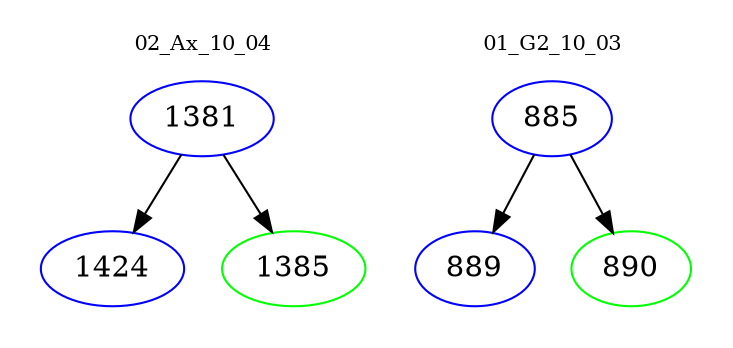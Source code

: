 digraph{
subgraph cluster_0 {
color = white
label = "02_Ax_10_04";
fontsize=10;
T0_1381 [label="1381", color="blue"]
T0_1381 -> T0_1424 [color="black"]
T0_1424 [label="1424", color="blue"]
T0_1381 -> T0_1385 [color="black"]
T0_1385 [label="1385", color="green"]
}
subgraph cluster_1 {
color = white
label = "01_G2_10_03";
fontsize=10;
T1_885 [label="885", color="blue"]
T1_885 -> T1_889 [color="black"]
T1_889 [label="889", color="blue"]
T1_885 -> T1_890 [color="black"]
T1_890 [label="890", color="green"]
}
}

